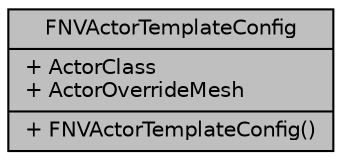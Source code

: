 digraph "FNVActorTemplateConfig"
{
  edge [fontname="Helvetica",fontsize="10",labelfontname="Helvetica",labelfontsize="10"];
  node [fontname="Helvetica",fontsize="10",shape=record];
  Node1 [label="{FNVActorTemplateConfig\n|+ ActorClass\l+ ActorOverrideMesh\l|+ FNVActorTemplateConfig()\l}",height=0.2,width=0.4,color="black", fillcolor="grey75", style="filled", fontcolor="black"];
}
